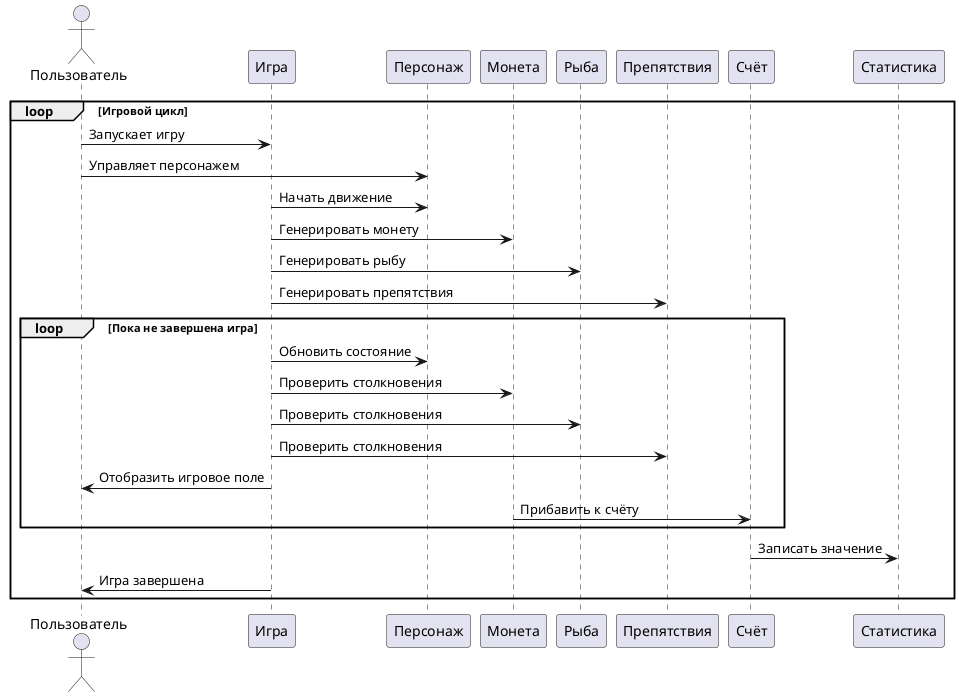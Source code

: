@startuml
actor Пользователь
participant Игра
participant Персонаж
participant Монета
participant Рыба
participant Препятствия
participant Счёт
participant Статистика

loop Игровой цикл
    Пользователь -> Игра: Запускает игру
    Пользователь -> Персонаж: Управляет персонажем
    Игра -> Персонаж: Начать движение
    Игра -> Монета: Генерировать монету
    Игра -> Рыба: Генерировать рыбу
    Игра -> Препятствия: Генерировать препятствия
    
    loop Пока не завершена игра
    Игра -> Персонаж: Обновить состояние
    Игра -> Монета: Проверить столкновения
    Игра -> Рыба: Проверить столкновения
    Игра -> Препятствия: Проверить столкновения
    Игра -> Пользователь: Отобразить игровое поле
    Монета -> Счёт: Прибавить к счёту
    end
    Счёт -> Статистика: Записать значение
    Игра -> Пользователь: Игра завершена
end
@enduml